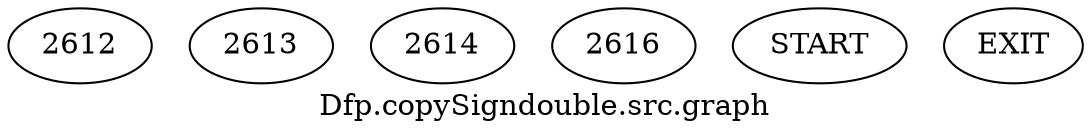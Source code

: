 /* --------------------------------------------------- */
/* Generated by Dr. Garbage Control Flow Graph Factory */
/* http://www.drgarbage.com                            */
/* Version: 4.5.0.201508311741                         */
/* Retrieved on: 2020-01-06 17:42:34.720               */
/* --------------------------------------------------- */
digraph "Dfp.copySigndouble.src.graph" {
 graph [label="Dfp.copySigndouble.src.graph"];
 2 [label="2612" ]
 3 [label="2613" ]
 4 [label="2614" ]
 5 [label="2616" ]
 6 [label="START" ]
 7 [label="EXIT" ]
 6  2
 2  3
 3  4
 3  5
 4  7
 5  7
}
